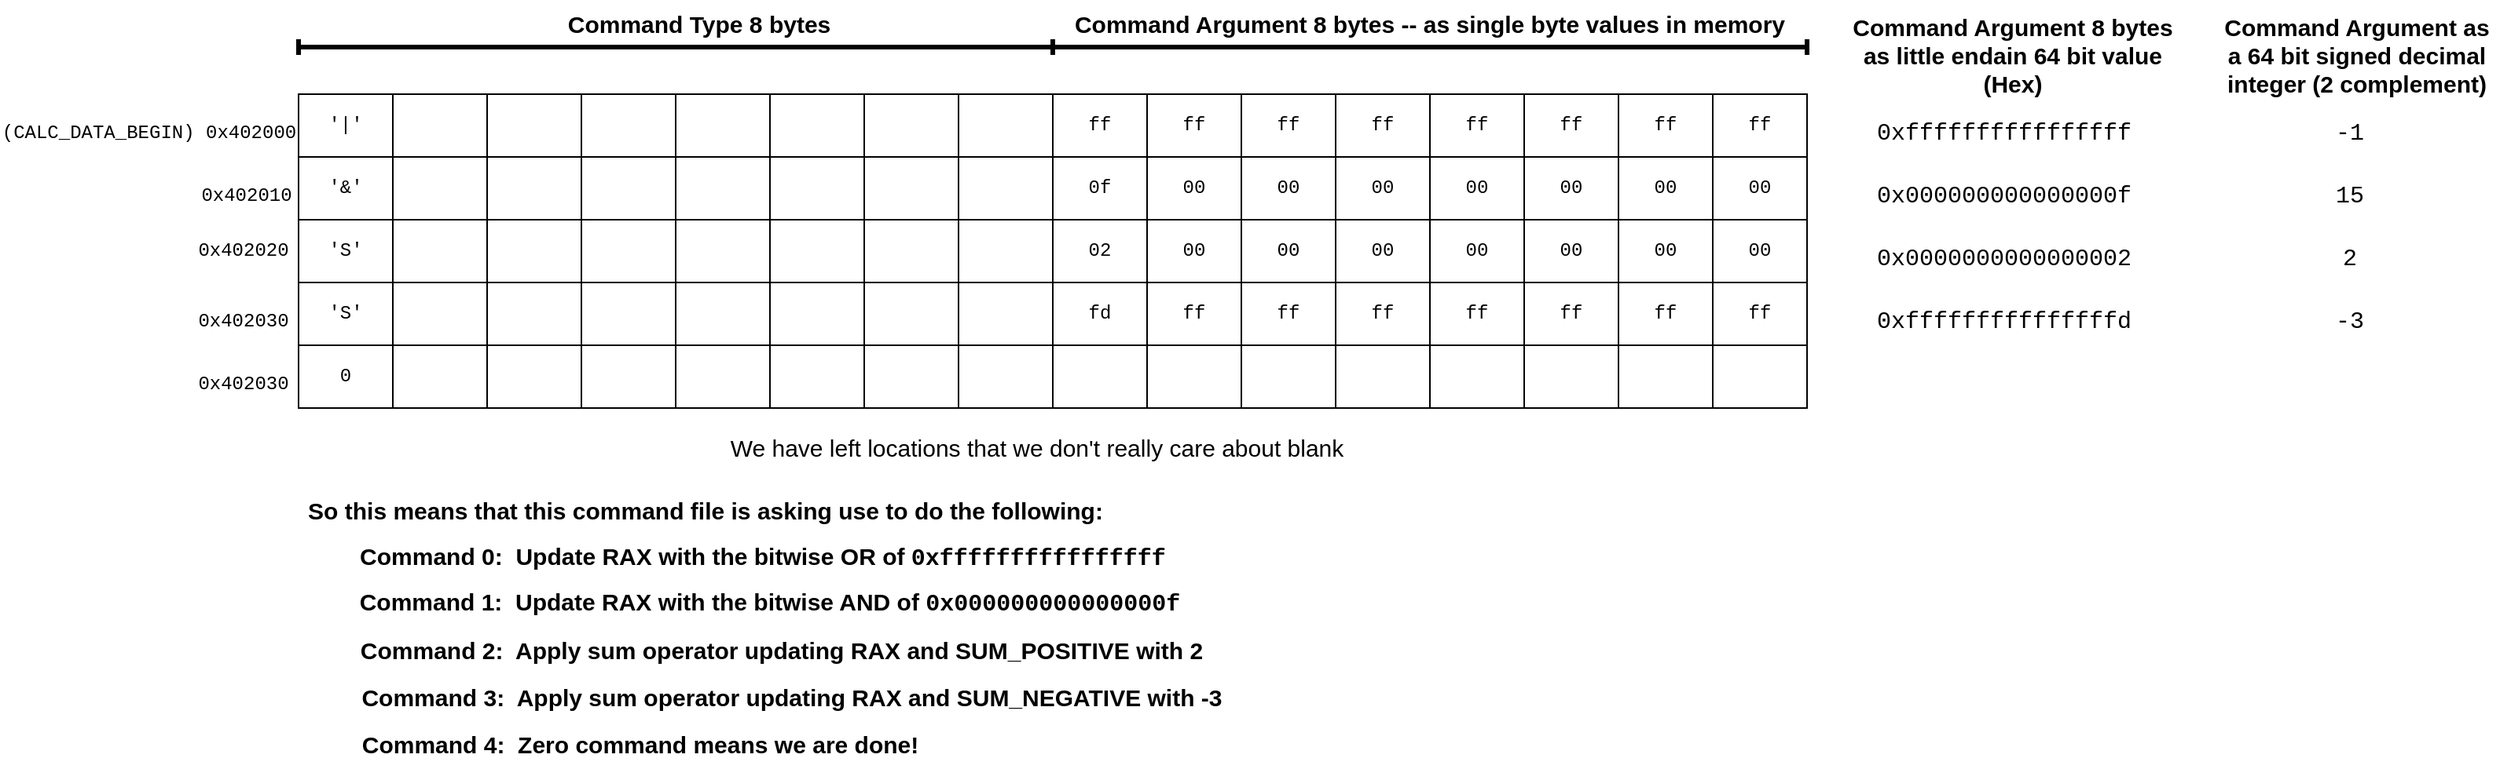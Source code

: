 <mxfile version="20.5.3" type="embed"><diagram id="nUKrod7_alQm-eAsrRQ0" name="Page-1"><mxGraphModel dx="1715" dy="418" grid="1" gridSize="10" guides="1" tooltips="1" connect="1" arrows="1" fold="1" page="1" pageScale="1" pageWidth="850" pageHeight="1100" math="0" shadow="0"><root><mxCell id="0"/><mxCell id="1" parent="0"/><mxCell id="BA3E9fmX5IiNXpG_RXwM-1" value="" style="shape=table;startSize=0;container=1;collapsible=0;childLayout=tableLayout;fontFamily=Courier New;" parent="1" vertex="1"><mxGeometry x="10" y="160" width="960" height="200" as="geometry"/></mxCell><mxCell id="BA3E9fmX5IiNXpG_RXwM-2" value="" style="shape=tableRow;horizontal=0;startSize=0;swimlaneHead=0;swimlaneBody=0;top=0;left=0;bottom=0;right=0;collapsible=0;dropTarget=0;fillColor=none;points=[[0,0.5],[1,0.5]];portConstraint=eastwest;" parent="BA3E9fmX5IiNXpG_RXwM-1" vertex="1"><mxGeometry width="960" height="40" as="geometry"/></mxCell><mxCell id="BA3E9fmX5IiNXpG_RXwM-3" value="'|'" style="shape=partialRectangle;html=1;whiteSpace=wrap;connectable=0;overflow=hidden;fillColor=none;top=0;left=0;bottom=0;right=0;pointerEvents=1;fontFamily=Courier New;" parent="BA3E9fmX5IiNXpG_RXwM-2" vertex="1"><mxGeometry width="60" height="40" as="geometry"><mxRectangle width="60" height="40" as="alternateBounds"/></mxGeometry></mxCell><mxCell id="BA3E9fmX5IiNXpG_RXwM-4" value="" style="shape=partialRectangle;html=1;whiteSpace=wrap;connectable=0;overflow=hidden;fillColor=none;top=0;left=0;bottom=0;right=0;pointerEvents=1;fontFamily=Courier New;" parent="BA3E9fmX5IiNXpG_RXwM-2" vertex="1"><mxGeometry x="60" width="60" height="40" as="geometry"><mxRectangle width="60" height="40" as="alternateBounds"/></mxGeometry></mxCell><mxCell id="BA3E9fmX5IiNXpG_RXwM-5" value="" style="shape=partialRectangle;html=1;whiteSpace=wrap;connectable=0;overflow=hidden;fillColor=none;top=0;left=0;bottom=0;right=0;pointerEvents=1;fontFamily=Courier New;" parent="BA3E9fmX5IiNXpG_RXwM-2" vertex="1"><mxGeometry x="120" width="60" height="40" as="geometry"><mxRectangle width="60" height="40" as="alternateBounds"/></mxGeometry></mxCell><mxCell id="BA3E9fmX5IiNXpG_RXwM-6" value="" style="shape=partialRectangle;html=1;whiteSpace=wrap;connectable=0;overflow=hidden;fillColor=none;top=0;left=0;bottom=0;right=0;pointerEvents=1;fontFamily=Courier New;" parent="BA3E9fmX5IiNXpG_RXwM-2" vertex="1"><mxGeometry x="180" width="60" height="40" as="geometry"><mxRectangle width="60" height="40" as="alternateBounds"/></mxGeometry></mxCell><mxCell id="BA3E9fmX5IiNXpG_RXwM-7" value="" style="shape=partialRectangle;html=1;whiteSpace=wrap;connectable=0;overflow=hidden;fillColor=none;top=0;left=0;bottom=0;right=0;pointerEvents=1;fontFamily=Courier New;" parent="BA3E9fmX5IiNXpG_RXwM-2" vertex="1"><mxGeometry x="240" width="60" height="40" as="geometry"><mxRectangle width="60" height="40" as="alternateBounds"/></mxGeometry></mxCell><mxCell id="BA3E9fmX5IiNXpG_RXwM-8" value="" style="shape=partialRectangle;html=1;whiteSpace=wrap;connectable=0;overflow=hidden;fillColor=none;top=0;left=0;bottom=0;right=0;pointerEvents=1;fontFamily=Courier New;" parent="BA3E9fmX5IiNXpG_RXwM-2" vertex="1"><mxGeometry x="300" width="60" height="40" as="geometry"><mxRectangle width="60" height="40" as="alternateBounds"/></mxGeometry></mxCell><mxCell id="BA3E9fmX5IiNXpG_RXwM-9" value="" style="shape=partialRectangle;html=1;whiteSpace=wrap;connectable=0;overflow=hidden;fillColor=none;top=0;left=0;bottom=0;right=0;pointerEvents=1;fontFamily=Courier New;" parent="BA3E9fmX5IiNXpG_RXwM-2" vertex="1"><mxGeometry x="360" width="60" height="40" as="geometry"><mxRectangle width="60" height="40" as="alternateBounds"/></mxGeometry></mxCell><mxCell id="BA3E9fmX5IiNXpG_RXwM-10" value="" style="shape=partialRectangle;html=1;whiteSpace=wrap;connectable=0;overflow=hidden;fillColor=none;top=0;left=0;bottom=0;right=0;pointerEvents=1;fontFamily=Courier New;" parent="BA3E9fmX5IiNXpG_RXwM-2" vertex="1"><mxGeometry x="420" width="60" height="40" as="geometry"><mxRectangle width="60" height="40" as="alternateBounds"/></mxGeometry></mxCell><mxCell id="BA3E9fmX5IiNXpG_RXwM-11" value="ff" style="shape=partialRectangle;html=1;whiteSpace=wrap;connectable=0;overflow=hidden;fillColor=none;top=0;left=0;bottom=0;right=0;pointerEvents=1;fontFamily=Courier New;" parent="BA3E9fmX5IiNXpG_RXwM-2" vertex="1"><mxGeometry x="480" width="60" height="40" as="geometry"><mxRectangle width="60" height="40" as="alternateBounds"/></mxGeometry></mxCell><mxCell id="BA3E9fmX5IiNXpG_RXwM-12" value="ff" style="shape=partialRectangle;html=1;whiteSpace=wrap;connectable=0;overflow=hidden;fillColor=none;top=0;left=0;bottom=0;right=0;pointerEvents=1;fontFamily=Courier New;" parent="BA3E9fmX5IiNXpG_RXwM-2" vertex="1"><mxGeometry x="540" width="60" height="40" as="geometry"><mxRectangle width="60" height="40" as="alternateBounds"/></mxGeometry></mxCell><mxCell id="BA3E9fmX5IiNXpG_RXwM-13" value="ff" style="shape=partialRectangle;html=1;whiteSpace=wrap;connectable=0;overflow=hidden;fillColor=none;top=0;left=0;bottom=0;right=0;pointerEvents=1;fontFamily=Courier New;" parent="BA3E9fmX5IiNXpG_RXwM-2" vertex="1"><mxGeometry x="600" width="60" height="40" as="geometry"><mxRectangle width="60" height="40" as="alternateBounds"/></mxGeometry></mxCell><mxCell id="BA3E9fmX5IiNXpG_RXwM-14" value="ff" style="shape=partialRectangle;html=1;whiteSpace=wrap;connectable=0;overflow=hidden;fillColor=none;top=0;left=0;bottom=0;right=0;pointerEvents=1;fontFamily=Courier New;" parent="BA3E9fmX5IiNXpG_RXwM-2" vertex="1"><mxGeometry x="660" width="60" height="40" as="geometry"><mxRectangle width="60" height="40" as="alternateBounds"/></mxGeometry></mxCell><mxCell id="BA3E9fmX5IiNXpG_RXwM-15" value="ff" style="shape=partialRectangle;html=1;whiteSpace=wrap;connectable=0;overflow=hidden;fillColor=none;top=0;left=0;bottom=0;right=0;pointerEvents=1;fontFamily=Courier New;" parent="BA3E9fmX5IiNXpG_RXwM-2" vertex="1"><mxGeometry x="720" width="60" height="40" as="geometry"><mxRectangle width="60" height="40" as="alternateBounds"/></mxGeometry></mxCell><mxCell id="BA3E9fmX5IiNXpG_RXwM-16" value="ff" style="shape=partialRectangle;html=1;whiteSpace=wrap;connectable=0;overflow=hidden;fillColor=none;top=0;left=0;bottom=0;right=0;pointerEvents=1;fontFamily=Courier New;" parent="BA3E9fmX5IiNXpG_RXwM-2" vertex="1"><mxGeometry x="780" width="60" height="40" as="geometry"><mxRectangle width="60" height="40" as="alternateBounds"/></mxGeometry></mxCell><mxCell id="BA3E9fmX5IiNXpG_RXwM-17" value="ff" style="shape=partialRectangle;html=1;whiteSpace=wrap;connectable=0;overflow=hidden;fillColor=none;top=0;left=0;bottom=0;right=0;pointerEvents=1;fontFamily=Courier New;" parent="BA3E9fmX5IiNXpG_RXwM-2" vertex="1"><mxGeometry x="840" width="60" height="40" as="geometry"><mxRectangle width="60" height="40" as="alternateBounds"/></mxGeometry></mxCell><mxCell id="BA3E9fmX5IiNXpG_RXwM-18" value="ff" style="shape=partialRectangle;html=1;whiteSpace=wrap;connectable=0;overflow=hidden;fillColor=none;top=0;left=0;bottom=0;right=0;pointerEvents=1;fontFamily=Courier New;" parent="BA3E9fmX5IiNXpG_RXwM-2" vertex="1"><mxGeometry x="900" width="60" height="40" as="geometry"><mxRectangle width="60" height="40" as="alternateBounds"/></mxGeometry></mxCell><mxCell id="BA3E9fmX5IiNXpG_RXwM-19" value="" style="shape=tableRow;horizontal=0;startSize=0;swimlaneHead=0;swimlaneBody=0;top=0;left=0;bottom=0;right=0;collapsible=0;dropTarget=0;fillColor=none;points=[[0,0.5],[1,0.5]];portConstraint=eastwest;" parent="BA3E9fmX5IiNXpG_RXwM-1" vertex="1"><mxGeometry y="40" width="960" height="40" as="geometry"/></mxCell><mxCell id="BA3E9fmX5IiNXpG_RXwM-20" value="'&amp;amp;'" style="shape=partialRectangle;html=1;whiteSpace=wrap;connectable=0;overflow=hidden;fillColor=none;top=0;left=0;bottom=0;right=0;pointerEvents=1;fontFamily=Courier New;" parent="BA3E9fmX5IiNXpG_RXwM-19" vertex="1"><mxGeometry width="60" height="40" as="geometry"><mxRectangle width="60" height="40" as="alternateBounds"/></mxGeometry></mxCell><mxCell id="BA3E9fmX5IiNXpG_RXwM-21" value="" style="shape=partialRectangle;html=1;whiteSpace=wrap;connectable=0;overflow=hidden;fillColor=none;top=0;left=0;bottom=0;right=0;pointerEvents=1;fontFamily=Courier New;" parent="BA3E9fmX5IiNXpG_RXwM-19" vertex="1"><mxGeometry x="60" width="60" height="40" as="geometry"><mxRectangle width="60" height="40" as="alternateBounds"/></mxGeometry></mxCell><mxCell id="BA3E9fmX5IiNXpG_RXwM-22" value="" style="shape=partialRectangle;html=1;whiteSpace=wrap;connectable=0;overflow=hidden;fillColor=none;top=0;left=0;bottom=0;right=0;pointerEvents=1;fontFamily=Courier New;" parent="BA3E9fmX5IiNXpG_RXwM-19" vertex="1"><mxGeometry x="120" width="60" height="40" as="geometry"><mxRectangle width="60" height="40" as="alternateBounds"/></mxGeometry></mxCell><mxCell id="BA3E9fmX5IiNXpG_RXwM-23" value="" style="shape=partialRectangle;html=1;whiteSpace=wrap;connectable=0;overflow=hidden;fillColor=none;top=0;left=0;bottom=0;right=0;pointerEvents=1;fontFamily=Courier New;" parent="BA3E9fmX5IiNXpG_RXwM-19" vertex="1"><mxGeometry x="180" width="60" height="40" as="geometry"><mxRectangle width="60" height="40" as="alternateBounds"/></mxGeometry></mxCell><mxCell id="BA3E9fmX5IiNXpG_RXwM-24" value="" style="shape=partialRectangle;html=1;whiteSpace=wrap;connectable=0;overflow=hidden;fillColor=none;top=0;left=0;bottom=0;right=0;pointerEvents=1;fontFamily=Courier New;" parent="BA3E9fmX5IiNXpG_RXwM-19" vertex="1"><mxGeometry x="240" width="60" height="40" as="geometry"><mxRectangle width="60" height="40" as="alternateBounds"/></mxGeometry></mxCell><mxCell id="BA3E9fmX5IiNXpG_RXwM-25" value="" style="shape=partialRectangle;html=1;whiteSpace=wrap;connectable=0;overflow=hidden;fillColor=none;top=0;left=0;bottom=0;right=0;pointerEvents=1;fontFamily=Courier New;" parent="BA3E9fmX5IiNXpG_RXwM-19" vertex="1"><mxGeometry x="300" width="60" height="40" as="geometry"><mxRectangle width="60" height="40" as="alternateBounds"/></mxGeometry></mxCell><mxCell id="BA3E9fmX5IiNXpG_RXwM-26" value="" style="shape=partialRectangle;html=1;whiteSpace=wrap;connectable=0;overflow=hidden;fillColor=none;top=0;left=0;bottom=0;right=0;pointerEvents=1;fontFamily=Courier New;" parent="BA3E9fmX5IiNXpG_RXwM-19" vertex="1"><mxGeometry x="360" width="60" height="40" as="geometry"><mxRectangle width="60" height="40" as="alternateBounds"/></mxGeometry></mxCell><mxCell id="BA3E9fmX5IiNXpG_RXwM-27" value="" style="shape=partialRectangle;html=1;whiteSpace=wrap;connectable=0;overflow=hidden;fillColor=none;top=0;left=0;bottom=0;right=0;pointerEvents=1;fontFamily=Courier New;" parent="BA3E9fmX5IiNXpG_RXwM-19" vertex="1"><mxGeometry x="420" width="60" height="40" as="geometry"><mxRectangle width="60" height="40" as="alternateBounds"/></mxGeometry></mxCell><mxCell id="BA3E9fmX5IiNXpG_RXwM-28" value="0f" style="shape=partialRectangle;html=1;whiteSpace=wrap;connectable=0;overflow=hidden;fillColor=none;top=0;left=0;bottom=0;right=0;pointerEvents=1;fontFamily=Courier New;" parent="BA3E9fmX5IiNXpG_RXwM-19" vertex="1"><mxGeometry x="480" width="60" height="40" as="geometry"><mxRectangle width="60" height="40" as="alternateBounds"/></mxGeometry></mxCell><mxCell id="BA3E9fmX5IiNXpG_RXwM-29" value="00" style="shape=partialRectangle;html=1;whiteSpace=wrap;connectable=0;overflow=hidden;fillColor=none;top=0;left=0;bottom=0;right=0;pointerEvents=1;fontFamily=Courier New;" parent="BA3E9fmX5IiNXpG_RXwM-19" vertex="1"><mxGeometry x="540" width="60" height="40" as="geometry"><mxRectangle width="60" height="40" as="alternateBounds"/></mxGeometry></mxCell><mxCell id="BA3E9fmX5IiNXpG_RXwM-30" value="00" style="shape=partialRectangle;html=1;whiteSpace=wrap;connectable=0;overflow=hidden;fillColor=none;top=0;left=0;bottom=0;right=0;pointerEvents=1;fontFamily=Courier New;" parent="BA3E9fmX5IiNXpG_RXwM-19" vertex="1"><mxGeometry x="600" width="60" height="40" as="geometry"><mxRectangle width="60" height="40" as="alternateBounds"/></mxGeometry></mxCell><mxCell id="BA3E9fmX5IiNXpG_RXwM-31" value="00" style="shape=partialRectangle;html=1;whiteSpace=wrap;connectable=0;overflow=hidden;fillColor=none;top=0;left=0;bottom=0;right=0;pointerEvents=1;fontFamily=Courier New;" parent="BA3E9fmX5IiNXpG_RXwM-19" vertex="1"><mxGeometry x="660" width="60" height="40" as="geometry"><mxRectangle width="60" height="40" as="alternateBounds"/></mxGeometry></mxCell><mxCell id="BA3E9fmX5IiNXpG_RXwM-32" value="00" style="shape=partialRectangle;html=1;whiteSpace=wrap;connectable=0;overflow=hidden;fillColor=none;top=0;left=0;bottom=0;right=0;pointerEvents=1;fontFamily=Courier New;" parent="BA3E9fmX5IiNXpG_RXwM-19" vertex="1"><mxGeometry x="720" width="60" height="40" as="geometry"><mxRectangle width="60" height="40" as="alternateBounds"/></mxGeometry></mxCell><mxCell id="BA3E9fmX5IiNXpG_RXwM-33" value="00" style="shape=partialRectangle;html=1;whiteSpace=wrap;connectable=0;overflow=hidden;fillColor=none;top=0;left=0;bottom=0;right=0;pointerEvents=1;fontFamily=Courier New;" parent="BA3E9fmX5IiNXpG_RXwM-19" vertex="1"><mxGeometry x="780" width="60" height="40" as="geometry"><mxRectangle width="60" height="40" as="alternateBounds"/></mxGeometry></mxCell><mxCell id="BA3E9fmX5IiNXpG_RXwM-34" value="00" style="shape=partialRectangle;html=1;whiteSpace=wrap;connectable=0;overflow=hidden;fillColor=none;top=0;left=0;bottom=0;right=0;pointerEvents=1;fontFamily=Courier New;" parent="BA3E9fmX5IiNXpG_RXwM-19" vertex="1"><mxGeometry x="840" width="60" height="40" as="geometry"><mxRectangle width="60" height="40" as="alternateBounds"/></mxGeometry></mxCell><mxCell id="BA3E9fmX5IiNXpG_RXwM-35" value="00" style="shape=partialRectangle;html=1;whiteSpace=wrap;connectable=0;overflow=hidden;fillColor=none;top=0;left=0;bottom=0;right=0;pointerEvents=1;fontFamily=Courier New;" parent="BA3E9fmX5IiNXpG_RXwM-19" vertex="1"><mxGeometry x="900" width="60" height="40" as="geometry"><mxRectangle width="60" height="40" as="alternateBounds"/></mxGeometry></mxCell><mxCell id="BA3E9fmX5IiNXpG_RXwM-36" value="" style="shape=tableRow;horizontal=0;startSize=0;swimlaneHead=0;swimlaneBody=0;top=0;left=0;bottom=0;right=0;collapsible=0;dropTarget=0;fillColor=none;points=[[0,0.5],[1,0.5]];portConstraint=eastwest;" parent="BA3E9fmX5IiNXpG_RXwM-1" vertex="1"><mxGeometry y="80" width="960" height="40" as="geometry"/></mxCell><mxCell id="BA3E9fmX5IiNXpG_RXwM-37" value="'S'" style="shape=partialRectangle;html=1;whiteSpace=wrap;connectable=0;overflow=hidden;fillColor=none;top=0;left=0;bottom=0;right=0;pointerEvents=1;fontFamily=Courier New;" parent="BA3E9fmX5IiNXpG_RXwM-36" vertex="1"><mxGeometry width="60" height="40" as="geometry"><mxRectangle width="60" height="40" as="alternateBounds"/></mxGeometry></mxCell><mxCell id="BA3E9fmX5IiNXpG_RXwM-38" value="" style="shape=partialRectangle;html=1;whiteSpace=wrap;connectable=0;overflow=hidden;fillColor=none;top=0;left=0;bottom=0;right=0;pointerEvents=1;fontFamily=Courier New;" parent="BA3E9fmX5IiNXpG_RXwM-36" vertex="1"><mxGeometry x="60" width="60" height="40" as="geometry"><mxRectangle width="60" height="40" as="alternateBounds"/></mxGeometry></mxCell><mxCell id="BA3E9fmX5IiNXpG_RXwM-39" value="" style="shape=partialRectangle;html=1;whiteSpace=wrap;connectable=0;overflow=hidden;fillColor=none;top=0;left=0;bottom=0;right=0;pointerEvents=1;fontFamily=Courier New;" parent="BA3E9fmX5IiNXpG_RXwM-36" vertex="1"><mxGeometry x="120" width="60" height="40" as="geometry"><mxRectangle width="60" height="40" as="alternateBounds"/></mxGeometry></mxCell><mxCell id="BA3E9fmX5IiNXpG_RXwM-40" value="" style="shape=partialRectangle;html=1;whiteSpace=wrap;connectable=0;overflow=hidden;fillColor=none;top=0;left=0;bottom=0;right=0;pointerEvents=1;fontFamily=Courier New;" parent="BA3E9fmX5IiNXpG_RXwM-36" vertex="1"><mxGeometry x="180" width="60" height="40" as="geometry"><mxRectangle width="60" height="40" as="alternateBounds"/></mxGeometry></mxCell><mxCell id="BA3E9fmX5IiNXpG_RXwM-41" value="" style="shape=partialRectangle;html=1;whiteSpace=wrap;connectable=0;overflow=hidden;fillColor=none;top=0;left=0;bottom=0;right=0;pointerEvents=1;fontFamily=Courier New;" parent="BA3E9fmX5IiNXpG_RXwM-36" vertex="1"><mxGeometry x="240" width="60" height="40" as="geometry"><mxRectangle width="60" height="40" as="alternateBounds"/></mxGeometry></mxCell><mxCell id="BA3E9fmX5IiNXpG_RXwM-42" value="" style="shape=partialRectangle;html=1;whiteSpace=wrap;connectable=0;overflow=hidden;fillColor=none;top=0;left=0;bottom=0;right=0;pointerEvents=1;fontFamily=Courier New;" parent="BA3E9fmX5IiNXpG_RXwM-36" vertex="1"><mxGeometry x="300" width="60" height="40" as="geometry"><mxRectangle width="60" height="40" as="alternateBounds"/></mxGeometry></mxCell><mxCell id="BA3E9fmX5IiNXpG_RXwM-43" value="" style="shape=partialRectangle;html=1;whiteSpace=wrap;connectable=0;overflow=hidden;fillColor=none;top=0;left=0;bottom=0;right=0;pointerEvents=1;fontFamily=Courier New;" parent="BA3E9fmX5IiNXpG_RXwM-36" vertex="1"><mxGeometry x="360" width="60" height="40" as="geometry"><mxRectangle width="60" height="40" as="alternateBounds"/></mxGeometry></mxCell><mxCell id="BA3E9fmX5IiNXpG_RXwM-44" value="" style="shape=partialRectangle;html=1;whiteSpace=wrap;connectable=0;overflow=hidden;fillColor=none;top=0;left=0;bottom=0;right=0;pointerEvents=1;fontFamily=Courier New;" parent="BA3E9fmX5IiNXpG_RXwM-36" vertex="1"><mxGeometry x="420" width="60" height="40" as="geometry"><mxRectangle width="60" height="40" as="alternateBounds"/></mxGeometry></mxCell><mxCell id="BA3E9fmX5IiNXpG_RXwM-45" value="02" style="shape=partialRectangle;html=1;whiteSpace=wrap;connectable=0;overflow=hidden;fillColor=none;top=0;left=0;bottom=0;right=0;pointerEvents=1;fontFamily=Courier New;" parent="BA3E9fmX5IiNXpG_RXwM-36" vertex="1"><mxGeometry x="480" width="60" height="40" as="geometry"><mxRectangle width="60" height="40" as="alternateBounds"/></mxGeometry></mxCell><mxCell id="BA3E9fmX5IiNXpG_RXwM-46" value="00" style="shape=partialRectangle;html=1;whiteSpace=wrap;connectable=0;overflow=hidden;fillColor=none;top=0;left=0;bottom=0;right=0;pointerEvents=1;fontFamily=Courier New;" parent="BA3E9fmX5IiNXpG_RXwM-36" vertex="1"><mxGeometry x="540" width="60" height="40" as="geometry"><mxRectangle width="60" height="40" as="alternateBounds"/></mxGeometry></mxCell><mxCell id="BA3E9fmX5IiNXpG_RXwM-47" value="00" style="shape=partialRectangle;html=1;whiteSpace=wrap;connectable=0;overflow=hidden;fillColor=none;top=0;left=0;bottom=0;right=0;pointerEvents=1;fontFamily=Courier New;" parent="BA3E9fmX5IiNXpG_RXwM-36" vertex="1"><mxGeometry x="600" width="60" height="40" as="geometry"><mxRectangle width="60" height="40" as="alternateBounds"/></mxGeometry></mxCell><mxCell id="BA3E9fmX5IiNXpG_RXwM-48" value="00" style="shape=partialRectangle;html=1;whiteSpace=wrap;connectable=0;overflow=hidden;fillColor=none;top=0;left=0;bottom=0;right=0;pointerEvents=1;fontFamily=Courier New;" parent="BA3E9fmX5IiNXpG_RXwM-36" vertex="1"><mxGeometry x="660" width="60" height="40" as="geometry"><mxRectangle width="60" height="40" as="alternateBounds"/></mxGeometry></mxCell><mxCell id="BA3E9fmX5IiNXpG_RXwM-49" value="00" style="shape=partialRectangle;html=1;whiteSpace=wrap;connectable=0;overflow=hidden;fillColor=none;top=0;left=0;bottom=0;right=0;pointerEvents=1;fontFamily=Courier New;" parent="BA3E9fmX5IiNXpG_RXwM-36" vertex="1"><mxGeometry x="720" width="60" height="40" as="geometry"><mxRectangle width="60" height="40" as="alternateBounds"/></mxGeometry></mxCell><mxCell id="BA3E9fmX5IiNXpG_RXwM-50" value="00" style="shape=partialRectangle;html=1;whiteSpace=wrap;connectable=0;overflow=hidden;fillColor=none;top=0;left=0;bottom=0;right=0;pointerEvents=1;fontFamily=Courier New;" parent="BA3E9fmX5IiNXpG_RXwM-36" vertex="1"><mxGeometry x="780" width="60" height="40" as="geometry"><mxRectangle width="60" height="40" as="alternateBounds"/></mxGeometry></mxCell><mxCell id="BA3E9fmX5IiNXpG_RXwM-51" value="00" style="shape=partialRectangle;html=1;whiteSpace=wrap;connectable=0;overflow=hidden;fillColor=none;top=0;left=0;bottom=0;right=0;pointerEvents=1;fontFamily=Courier New;" parent="BA3E9fmX5IiNXpG_RXwM-36" vertex="1"><mxGeometry x="840" width="60" height="40" as="geometry"><mxRectangle width="60" height="40" as="alternateBounds"/></mxGeometry></mxCell><mxCell id="BA3E9fmX5IiNXpG_RXwM-52" value="00" style="shape=partialRectangle;html=1;whiteSpace=wrap;connectable=0;overflow=hidden;fillColor=none;top=0;left=0;bottom=0;right=0;pointerEvents=1;fontFamily=Courier New;" parent="BA3E9fmX5IiNXpG_RXwM-36" vertex="1"><mxGeometry x="900" width="60" height="40" as="geometry"><mxRectangle width="60" height="40" as="alternateBounds"/></mxGeometry></mxCell><mxCell id="BA3E9fmX5IiNXpG_RXwM-53" value="" style="shape=tableRow;horizontal=0;startSize=0;swimlaneHead=0;swimlaneBody=0;top=0;left=0;bottom=0;right=0;collapsible=0;dropTarget=0;fillColor=none;points=[[0,0.5],[1,0.5]];portConstraint=eastwest;" parent="BA3E9fmX5IiNXpG_RXwM-1" vertex="1"><mxGeometry y="120" width="960" height="40" as="geometry"/></mxCell><mxCell id="BA3E9fmX5IiNXpG_RXwM-54" value="'S'" style="shape=partialRectangle;html=1;whiteSpace=wrap;connectable=0;overflow=hidden;fillColor=none;top=0;left=0;bottom=0;right=0;pointerEvents=1;fontFamily=Courier New;" parent="BA3E9fmX5IiNXpG_RXwM-53" vertex="1"><mxGeometry width="60" height="40" as="geometry"><mxRectangle width="60" height="40" as="alternateBounds"/></mxGeometry></mxCell><mxCell id="BA3E9fmX5IiNXpG_RXwM-55" value="" style="shape=partialRectangle;html=1;whiteSpace=wrap;connectable=0;overflow=hidden;fillColor=none;top=0;left=0;bottom=0;right=0;pointerEvents=1;fontFamily=Courier New;" parent="BA3E9fmX5IiNXpG_RXwM-53" vertex="1"><mxGeometry x="60" width="60" height="40" as="geometry"><mxRectangle width="60" height="40" as="alternateBounds"/></mxGeometry></mxCell><mxCell id="BA3E9fmX5IiNXpG_RXwM-56" value="" style="shape=partialRectangle;html=1;whiteSpace=wrap;connectable=0;overflow=hidden;fillColor=none;top=0;left=0;bottom=0;right=0;pointerEvents=1;fontFamily=Courier New;" parent="BA3E9fmX5IiNXpG_RXwM-53" vertex="1"><mxGeometry x="120" width="60" height="40" as="geometry"><mxRectangle width="60" height="40" as="alternateBounds"/></mxGeometry></mxCell><mxCell id="BA3E9fmX5IiNXpG_RXwM-57" value="" style="shape=partialRectangle;html=1;whiteSpace=wrap;connectable=0;overflow=hidden;fillColor=none;top=0;left=0;bottom=0;right=0;pointerEvents=1;fontFamily=Courier New;" parent="BA3E9fmX5IiNXpG_RXwM-53" vertex="1"><mxGeometry x="180" width="60" height="40" as="geometry"><mxRectangle width="60" height="40" as="alternateBounds"/></mxGeometry></mxCell><mxCell id="BA3E9fmX5IiNXpG_RXwM-58" value="" style="shape=partialRectangle;html=1;whiteSpace=wrap;connectable=0;overflow=hidden;fillColor=none;top=0;left=0;bottom=0;right=0;pointerEvents=1;fontFamily=Courier New;" parent="BA3E9fmX5IiNXpG_RXwM-53" vertex="1"><mxGeometry x="240" width="60" height="40" as="geometry"><mxRectangle width="60" height="40" as="alternateBounds"/></mxGeometry></mxCell><mxCell id="BA3E9fmX5IiNXpG_RXwM-59" value="" style="shape=partialRectangle;html=1;whiteSpace=wrap;connectable=0;overflow=hidden;fillColor=none;top=0;left=0;bottom=0;right=0;pointerEvents=1;fontFamily=Courier New;" parent="BA3E9fmX5IiNXpG_RXwM-53" vertex="1"><mxGeometry x="300" width="60" height="40" as="geometry"><mxRectangle width="60" height="40" as="alternateBounds"/></mxGeometry></mxCell><mxCell id="BA3E9fmX5IiNXpG_RXwM-60" value="" style="shape=partialRectangle;html=1;whiteSpace=wrap;connectable=0;overflow=hidden;fillColor=none;top=0;left=0;bottom=0;right=0;pointerEvents=1;fontFamily=Courier New;" parent="BA3E9fmX5IiNXpG_RXwM-53" vertex="1"><mxGeometry x="360" width="60" height="40" as="geometry"><mxRectangle width="60" height="40" as="alternateBounds"/></mxGeometry></mxCell><mxCell id="BA3E9fmX5IiNXpG_RXwM-61" value="" style="shape=partialRectangle;html=1;whiteSpace=wrap;connectable=0;overflow=hidden;fillColor=none;top=0;left=0;bottom=0;right=0;pointerEvents=1;fontFamily=Courier New;" parent="BA3E9fmX5IiNXpG_RXwM-53" vertex="1"><mxGeometry x="420" width="60" height="40" as="geometry"><mxRectangle width="60" height="40" as="alternateBounds"/></mxGeometry></mxCell><mxCell id="BA3E9fmX5IiNXpG_RXwM-62" value="fd" style="shape=partialRectangle;html=1;whiteSpace=wrap;connectable=0;overflow=hidden;fillColor=none;top=0;left=0;bottom=0;right=0;pointerEvents=1;fontFamily=Courier New;" parent="BA3E9fmX5IiNXpG_RXwM-53" vertex="1"><mxGeometry x="480" width="60" height="40" as="geometry"><mxRectangle width="60" height="40" as="alternateBounds"/></mxGeometry></mxCell><mxCell id="BA3E9fmX5IiNXpG_RXwM-63" value="ff" style="shape=partialRectangle;html=1;whiteSpace=wrap;connectable=0;overflow=hidden;fillColor=none;top=0;left=0;bottom=0;right=0;pointerEvents=1;fontFamily=Courier New;" parent="BA3E9fmX5IiNXpG_RXwM-53" vertex="1"><mxGeometry x="540" width="60" height="40" as="geometry"><mxRectangle width="60" height="40" as="alternateBounds"/></mxGeometry></mxCell><mxCell id="BA3E9fmX5IiNXpG_RXwM-64" value="ff" style="shape=partialRectangle;html=1;whiteSpace=wrap;connectable=0;overflow=hidden;fillColor=none;top=0;left=0;bottom=0;right=0;pointerEvents=1;fontFamily=Courier New;" parent="BA3E9fmX5IiNXpG_RXwM-53" vertex="1"><mxGeometry x="600" width="60" height="40" as="geometry"><mxRectangle width="60" height="40" as="alternateBounds"/></mxGeometry></mxCell><mxCell id="BA3E9fmX5IiNXpG_RXwM-65" value="ff" style="shape=partialRectangle;html=1;whiteSpace=wrap;connectable=0;overflow=hidden;fillColor=none;top=0;left=0;bottom=0;right=0;pointerEvents=1;fontFamily=Courier New;" parent="BA3E9fmX5IiNXpG_RXwM-53" vertex="1"><mxGeometry x="660" width="60" height="40" as="geometry"><mxRectangle width="60" height="40" as="alternateBounds"/></mxGeometry></mxCell><mxCell id="BA3E9fmX5IiNXpG_RXwM-66" value="ff" style="shape=partialRectangle;html=1;whiteSpace=wrap;connectable=0;overflow=hidden;fillColor=none;top=0;left=0;bottom=0;right=0;pointerEvents=1;fontFamily=Courier New;" parent="BA3E9fmX5IiNXpG_RXwM-53" vertex="1"><mxGeometry x="720" width="60" height="40" as="geometry"><mxRectangle width="60" height="40" as="alternateBounds"/></mxGeometry></mxCell><mxCell id="BA3E9fmX5IiNXpG_RXwM-67" value="ff" style="shape=partialRectangle;html=1;whiteSpace=wrap;connectable=0;overflow=hidden;fillColor=none;top=0;left=0;bottom=0;right=0;pointerEvents=1;fontFamily=Courier New;" parent="BA3E9fmX5IiNXpG_RXwM-53" vertex="1"><mxGeometry x="780" width="60" height="40" as="geometry"><mxRectangle width="60" height="40" as="alternateBounds"/></mxGeometry></mxCell><mxCell id="BA3E9fmX5IiNXpG_RXwM-68" value="ff" style="shape=partialRectangle;html=1;whiteSpace=wrap;connectable=0;overflow=hidden;fillColor=none;top=0;left=0;bottom=0;right=0;pointerEvents=1;fontFamily=Courier New;" parent="BA3E9fmX5IiNXpG_RXwM-53" vertex="1"><mxGeometry x="840" width="60" height="40" as="geometry"><mxRectangle width="60" height="40" as="alternateBounds"/></mxGeometry></mxCell><mxCell id="BA3E9fmX5IiNXpG_RXwM-69" value="ff" style="shape=partialRectangle;html=1;whiteSpace=wrap;connectable=0;overflow=hidden;fillColor=none;top=0;left=0;bottom=0;right=0;pointerEvents=1;fontFamily=Courier New;" parent="BA3E9fmX5IiNXpG_RXwM-53" vertex="1"><mxGeometry x="900" width="60" height="40" as="geometry"><mxRectangle width="60" height="40" as="alternateBounds"/></mxGeometry></mxCell><mxCell id="BA3E9fmX5IiNXpG_RXwM-70" value="" style="shape=tableRow;horizontal=0;startSize=0;swimlaneHead=0;swimlaneBody=0;top=0;left=0;bottom=0;right=0;collapsible=0;dropTarget=0;fillColor=none;points=[[0,0.5],[1,0.5]];portConstraint=eastwest;" parent="BA3E9fmX5IiNXpG_RXwM-1" vertex="1"><mxGeometry y="160" width="960" height="40" as="geometry"/></mxCell><mxCell id="BA3E9fmX5IiNXpG_RXwM-71" value="0" style="shape=partialRectangle;html=1;whiteSpace=wrap;connectable=0;overflow=hidden;fillColor=none;top=0;left=0;bottom=0;right=0;pointerEvents=1;fontFamily=Courier New;" parent="BA3E9fmX5IiNXpG_RXwM-70" vertex="1"><mxGeometry width="60" height="40" as="geometry"><mxRectangle width="60" height="40" as="alternateBounds"/></mxGeometry></mxCell><mxCell id="BA3E9fmX5IiNXpG_RXwM-72" value="" style="shape=partialRectangle;html=1;whiteSpace=wrap;connectable=0;overflow=hidden;fillColor=none;top=0;left=0;bottom=0;right=0;pointerEvents=1;fontFamily=Courier New;" parent="BA3E9fmX5IiNXpG_RXwM-70" vertex="1"><mxGeometry x="60" width="60" height="40" as="geometry"><mxRectangle width="60" height="40" as="alternateBounds"/></mxGeometry></mxCell><mxCell id="BA3E9fmX5IiNXpG_RXwM-73" value="" style="shape=partialRectangle;html=1;whiteSpace=wrap;connectable=0;overflow=hidden;fillColor=none;top=0;left=0;bottom=0;right=0;pointerEvents=1;fontFamily=Courier New;" parent="BA3E9fmX5IiNXpG_RXwM-70" vertex="1"><mxGeometry x="120" width="60" height="40" as="geometry"><mxRectangle width="60" height="40" as="alternateBounds"/></mxGeometry></mxCell><mxCell id="BA3E9fmX5IiNXpG_RXwM-74" value="" style="shape=partialRectangle;html=1;whiteSpace=wrap;connectable=0;overflow=hidden;fillColor=none;top=0;left=0;bottom=0;right=0;pointerEvents=1;fontFamily=Courier New;" parent="BA3E9fmX5IiNXpG_RXwM-70" vertex="1"><mxGeometry x="180" width="60" height="40" as="geometry"><mxRectangle width="60" height="40" as="alternateBounds"/></mxGeometry></mxCell><mxCell id="BA3E9fmX5IiNXpG_RXwM-75" value="" style="shape=partialRectangle;html=1;whiteSpace=wrap;connectable=0;overflow=hidden;fillColor=none;top=0;left=0;bottom=0;right=0;pointerEvents=1;fontFamily=Courier New;" parent="BA3E9fmX5IiNXpG_RXwM-70" vertex="1"><mxGeometry x="240" width="60" height="40" as="geometry"><mxRectangle width="60" height="40" as="alternateBounds"/></mxGeometry></mxCell><mxCell id="BA3E9fmX5IiNXpG_RXwM-76" value="" style="shape=partialRectangle;html=1;whiteSpace=wrap;connectable=0;overflow=hidden;fillColor=none;top=0;left=0;bottom=0;right=0;pointerEvents=1;fontFamily=Courier New;" parent="BA3E9fmX5IiNXpG_RXwM-70" vertex="1"><mxGeometry x="300" width="60" height="40" as="geometry"><mxRectangle width="60" height="40" as="alternateBounds"/></mxGeometry></mxCell><mxCell id="BA3E9fmX5IiNXpG_RXwM-77" value="" style="shape=partialRectangle;html=1;whiteSpace=wrap;connectable=0;overflow=hidden;fillColor=none;top=0;left=0;bottom=0;right=0;pointerEvents=1;fontFamily=Courier New;" parent="BA3E9fmX5IiNXpG_RXwM-70" vertex="1"><mxGeometry x="360" width="60" height="40" as="geometry"><mxRectangle width="60" height="40" as="alternateBounds"/></mxGeometry></mxCell><mxCell id="BA3E9fmX5IiNXpG_RXwM-78" value="" style="shape=partialRectangle;html=1;whiteSpace=wrap;connectable=0;overflow=hidden;fillColor=none;top=0;left=0;bottom=0;right=0;pointerEvents=1;fontFamily=Courier New;" parent="BA3E9fmX5IiNXpG_RXwM-70" vertex="1"><mxGeometry x="420" width="60" height="40" as="geometry"><mxRectangle width="60" height="40" as="alternateBounds"/></mxGeometry></mxCell><mxCell id="BA3E9fmX5IiNXpG_RXwM-79" value="" style="shape=partialRectangle;html=1;whiteSpace=wrap;connectable=0;overflow=hidden;fillColor=none;top=0;left=0;bottom=0;right=0;pointerEvents=1;fontFamily=Courier New;" parent="BA3E9fmX5IiNXpG_RXwM-70" vertex="1"><mxGeometry x="480" width="60" height="40" as="geometry"><mxRectangle width="60" height="40" as="alternateBounds"/></mxGeometry></mxCell><mxCell id="BA3E9fmX5IiNXpG_RXwM-80" value="" style="shape=partialRectangle;html=1;whiteSpace=wrap;connectable=0;overflow=hidden;fillColor=none;top=0;left=0;bottom=0;right=0;pointerEvents=1;fontFamily=Courier New;" parent="BA3E9fmX5IiNXpG_RXwM-70" vertex="1"><mxGeometry x="540" width="60" height="40" as="geometry"><mxRectangle width="60" height="40" as="alternateBounds"/></mxGeometry></mxCell><mxCell id="BA3E9fmX5IiNXpG_RXwM-81" value="" style="shape=partialRectangle;html=1;whiteSpace=wrap;connectable=0;overflow=hidden;fillColor=none;top=0;left=0;bottom=0;right=0;pointerEvents=1;fontFamily=Courier New;" parent="BA3E9fmX5IiNXpG_RXwM-70" vertex="1"><mxGeometry x="600" width="60" height="40" as="geometry"><mxRectangle width="60" height="40" as="alternateBounds"/></mxGeometry></mxCell><mxCell id="BA3E9fmX5IiNXpG_RXwM-82" value="" style="shape=partialRectangle;html=1;whiteSpace=wrap;connectable=0;overflow=hidden;fillColor=none;top=0;left=0;bottom=0;right=0;pointerEvents=1;fontFamily=Courier New;" parent="BA3E9fmX5IiNXpG_RXwM-70" vertex="1"><mxGeometry x="660" width="60" height="40" as="geometry"><mxRectangle width="60" height="40" as="alternateBounds"/></mxGeometry></mxCell><mxCell id="BA3E9fmX5IiNXpG_RXwM-83" value="" style="shape=partialRectangle;html=1;whiteSpace=wrap;connectable=0;overflow=hidden;fillColor=none;top=0;left=0;bottom=0;right=0;pointerEvents=1;fontFamily=Courier New;" parent="BA3E9fmX5IiNXpG_RXwM-70" vertex="1"><mxGeometry x="720" width="60" height="40" as="geometry"><mxRectangle width="60" height="40" as="alternateBounds"/></mxGeometry></mxCell><mxCell id="BA3E9fmX5IiNXpG_RXwM-84" value="" style="shape=partialRectangle;html=1;whiteSpace=wrap;connectable=0;overflow=hidden;fillColor=none;top=0;left=0;bottom=0;right=0;pointerEvents=1;fontFamily=Courier New;" parent="BA3E9fmX5IiNXpG_RXwM-70" vertex="1"><mxGeometry x="780" width="60" height="40" as="geometry"><mxRectangle width="60" height="40" as="alternateBounds"/></mxGeometry></mxCell><mxCell id="BA3E9fmX5IiNXpG_RXwM-85" value="" style="shape=partialRectangle;html=1;whiteSpace=wrap;connectable=0;overflow=hidden;fillColor=none;top=0;left=0;bottom=0;right=0;pointerEvents=1;fontFamily=Courier New;" parent="BA3E9fmX5IiNXpG_RXwM-70" vertex="1"><mxGeometry x="840" width="60" height="40" as="geometry"><mxRectangle width="60" height="40" as="alternateBounds"/></mxGeometry></mxCell><mxCell id="BA3E9fmX5IiNXpG_RXwM-86" value="" style="shape=partialRectangle;html=1;whiteSpace=wrap;connectable=0;overflow=hidden;fillColor=none;top=0;left=0;bottom=0;right=0;pointerEvents=1;fontFamily=Courier New;" parent="BA3E9fmX5IiNXpG_RXwM-70" vertex="1"><mxGeometry x="900" width="60" height="40" as="geometry"><mxRectangle width="60" height="40" as="alternateBounds"/></mxGeometry></mxCell><mxCell id="BA3E9fmX5IiNXpG_RXwM-87" value="(CALC_DATA_BEGIN) 0x402000" style="text;html=1;strokeColor=none;fillColor=none;align=center;verticalAlign=middle;whiteSpace=wrap;rounded=0;fontFamily=Courier New;" parent="1" vertex="1"><mxGeometry x="-180" y="170" width="190" height="30" as="geometry"/></mxCell><mxCell id="BA3E9fmX5IiNXpG_RXwM-88" value="0x402010" style="text;html=1;strokeColor=none;fillColor=none;align=center;verticalAlign=middle;whiteSpace=wrap;rounded=0;fontFamily=Courier New;" parent="1" vertex="1"><mxGeometry x="-58" y="210" width="70" height="30" as="geometry"/></mxCell><mxCell id="BA3E9fmX5IiNXpG_RXwM-89" value="0x402020" style="text;html=1;strokeColor=none;fillColor=none;align=center;verticalAlign=middle;whiteSpace=wrap;rounded=0;fontFamily=Courier New;" parent="1" vertex="1"><mxGeometry x="-60" y="245" width="70" height="30" as="geometry"/></mxCell><mxCell id="BA3E9fmX5IiNXpG_RXwM-90" value="0x402030" style="text;html=1;strokeColor=none;fillColor=none;align=center;verticalAlign=middle;whiteSpace=wrap;rounded=0;fontFamily=Courier New;" parent="1" vertex="1"><mxGeometry x="-60" y="290" width="70" height="30" as="geometry"/></mxCell><mxCell id="BA3E9fmX5IiNXpG_RXwM-91" value="0x402030" style="text;html=1;strokeColor=none;fillColor=none;align=center;verticalAlign=middle;whiteSpace=wrap;rounded=0;fontFamily=Courier New;" parent="1" vertex="1"><mxGeometry x="-60" y="330" width="70" height="30" as="geometry"/></mxCell><mxCell id="BA3E9fmX5IiNXpG_RXwM-92" value="" style="endArrow=baseDash;startArrow=baseDash;html=1;rounded=0;startFill=0;endFill=0;strokeWidth=3;" parent="1" edge="1"><mxGeometry width="50" height="50" relative="1" as="geometry"><mxPoint x="10" y="130" as="sourcePoint"/><mxPoint x="490" y="130" as="targetPoint"/></mxGeometry></mxCell><mxCell id="BA3E9fmX5IiNXpG_RXwM-93" value="Command Type 8 bytes" style="text;html=1;strokeColor=none;fillColor=none;align=center;verticalAlign=middle;whiteSpace=wrap;rounded=0;fontSize=15;fontStyle=1" parent="1" vertex="1"><mxGeometry x="150" y="100" width="230" height="30" as="geometry"/></mxCell><mxCell id="BA3E9fmX5IiNXpG_RXwM-94" value="" style="endArrow=baseDash;startArrow=baseDash;html=1;rounded=0;startFill=0;endFill=0;strokeWidth=3;" parent="1" edge="1"><mxGeometry width="50" height="50" relative="1" as="geometry"><mxPoint x="490" y="130" as="sourcePoint"/><mxPoint x="970" y="130" as="targetPoint"/></mxGeometry></mxCell><mxCell id="BA3E9fmX5IiNXpG_RXwM-95" value="Command Argument 8 bytes -- as single byte values in memory" style="text;html=1;strokeColor=none;fillColor=none;align=center;verticalAlign=middle;whiteSpace=wrap;rounded=0;fontSize=15;fontStyle=1" parent="1" vertex="1"><mxGeometry x="480" y="100" width="500" height="30" as="geometry"/></mxCell><mxCell id="BA3E9fmX5IiNXpG_RXwM-96" value="We have left locations that we don't really care about blank" style="text;html=1;strokeColor=none;fillColor=none;align=center;verticalAlign=middle;whiteSpace=wrap;rounded=0;fontSize=15;" parent="1" vertex="1"><mxGeometry x="260" y="370" width="440" height="30" as="geometry"/></mxCell><mxCell id="BA3E9fmX5IiNXpG_RXwM-97" value="Command Argument 8 bytes&lt;br&gt;as little endain 64 bit value&lt;br&gt;(Hex)" style="text;html=1;strokeColor=none;fillColor=none;align=center;verticalAlign=middle;whiteSpace=wrap;rounded=0;fontSize=15;fontStyle=1" parent="1" vertex="1"><mxGeometry x="961" y="100" width="280" height="70" as="geometry"/></mxCell><mxCell id="BA3E9fmX5IiNXpG_RXwM-99" value="0xffffffffffffffff" style="text;html=1;align=center;verticalAlign=middle;resizable=0;points=[];autosize=1;strokeColor=none;fillColor=none;fontSize=15;fontFamily=Courier New;" parent="1" vertex="1"><mxGeometry x="1000" y="170" width="190" height="30" as="geometry"/></mxCell><mxCell id="BA3E9fmX5IiNXpG_RXwM-100" value="0x000000000000000f" style="text;html=1;align=center;verticalAlign=middle;resizable=0;points=[];autosize=1;strokeColor=none;fillColor=none;fontSize=15;fontFamily=Courier New;" parent="1" vertex="1"><mxGeometry x="1000" y="210" width="190" height="30" as="geometry"/></mxCell><mxCell id="BA3E9fmX5IiNXpG_RXwM-102" value="0x0000000000000002" style="text;html=1;align=center;verticalAlign=middle;resizable=0;points=[];autosize=1;strokeColor=none;fillColor=none;fontSize=15;fontFamily=Courier New;" parent="1" vertex="1"><mxGeometry x="1000" y="250" width="190" height="30" as="geometry"/></mxCell><mxCell id="BA3E9fmX5IiNXpG_RXwM-104" value="0xfffffffffffffffd" style="text;html=1;align=center;verticalAlign=middle;resizable=0;points=[];autosize=1;strokeColor=none;fillColor=none;fontSize=15;fontFamily=Courier New;" parent="1" vertex="1"><mxGeometry x="1000" y="290" width="190" height="30" as="geometry"/></mxCell><mxCell id="BA3E9fmX5IiNXpG_RXwM-105" value="Command Argument as a 64 bit signed decimal integer (2 complement)" style="text;html=1;strokeColor=none;fillColor=none;align=center;verticalAlign=middle;whiteSpace=wrap;rounded=0;fontSize=15;fontStyle=1" parent="1" vertex="1"><mxGeometry x="1230" y="100" width="180" height="70" as="geometry"/></mxCell><mxCell id="BA3E9fmX5IiNXpG_RXwM-106" value="-1" style="text;html=1;align=center;verticalAlign=middle;resizable=0;points=[];autosize=1;strokeColor=none;fillColor=none;fontSize=15;fontFamily=Courier New;" parent="1" vertex="1"><mxGeometry x="1295" y="170" width="40" height="30" as="geometry"/></mxCell><mxCell id="BA3E9fmX5IiNXpG_RXwM-107" value="15" style="text;html=1;align=center;verticalAlign=middle;resizable=0;points=[];autosize=1;strokeColor=none;fillColor=none;fontSize=15;fontFamily=Courier New;" parent="1" vertex="1"><mxGeometry x="1295" y="210" width="40" height="30" as="geometry"/></mxCell><mxCell id="BA3E9fmX5IiNXpG_RXwM-108" value="2" style="text;html=1;align=center;verticalAlign=middle;resizable=0;points=[];autosize=1;strokeColor=none;fillColor=none;fontSize=15;fontFamily=Courier New;" parent="1" vertex="1"><mxGeometry x="1300" y="250" width="30" height="30" as="geometry"/></mxCell><mxCell id="BA3E9fmX5IiNXpG_RXwM-109" value="-3" style="text;html=1;align=center;verticalAlign=middle;resizable=0;points=[];autosize=1;strokeColor=none;fillColor=none;fontSize=15;fontFamily=Courier New;" parent="1" vertex="1"><mxGeometry x="1295" y="290" width="40" height="30" as="geometry"/></mxCell><mxCell id="BA3E9fmX5IiNXpG_RXwM-110" value="Command 0:&amp;nbsp; Update RAX with the bitwise OR of&amp;nbsp;&lt;span style=&quot;font-family: &amp;quot;Courier New&amp;quot;;&quot;&gt;0xffffffffffffffff&lt;/span&gt;" style="text;html=1;strokeColor=none;fillColor=none;align=center;verticalAlign=middle;whiteSpace=wrap;rounded=0;fontFamily=Helvetica;fontSize=15;fontStyle=1" parent="1" vertex="1"><mxGeometry x="45" y="440" width="521" height="30" as="geometry"/></mxCell><mxCell id="BA3E9fmX5IiNXpG_RXwM-112" value="Command 1:&amp;nbsp; Update RAX with the bitwise AND of&amp;nbsp;&lt;span style=&quot;font-family: &amp;quot;Courier New&amp;quot;;&quot;&gt;0x000000000000000f&lt;/span&gt;" style="text;html=1;strokeColor=none;fillColor=none;align=center;verticalAlign=middle;whiteSpace=wrap;rounded=0;fontFamily=Helvetica;fontSize=15;fontStyle=1" parent="1" vertex="1"><mxGeometry x="47" y="469" width="526" height="30" as="geometry"/></mxCell><mxCell id="BA3E9fmX5IiNXpG_RXwM-113" value="Command 2:&amp;nbsp; Apply sum operator updating RAX and SUM_POSITIVE with 2" style="text;html=1;strokeColor=none;fillColor=none;align=center;verticalAlign=middle;whiteSpace=wrap;rounded=0;fontFamily=Helvetica;fontSize=15;fontStyle=1" parent="1" vertex="1"><mxGeometry x="45" y="499" width="545" height="30" as="geometry"/></mxCell><mxCell id="BA3E9fmX5IiNXpG_RXwM-114" value="Command 3:&amp;nbsp; Apply sum operator updating RAX and SUM_NEGATIVE with -3" style="text;html=1;strokeColor=none;fillColor=none;align=center;verticalAlign=middle;whiteSpace=wrap;rounded=0;fontFamily=Helvetica;fontSize=15;fontStyle=1" parent="1" vertex="1"><mxGeometry x="45" y="529" width="558" height="30" as="geometry"/></mxCell><mxCell id="BA3E9fmX5IiNXpG_RXwM-115" value="Command 4:&amp;nbsp; Zero command means we are done!" style="text;html=1;strokeColor=none;fillColor=none;align=center;verticalAlign=middle;whiteSpace=wrap;rounded=0;fontFamily=Helvetica;fontSize=15;fontStyle=1" parent="1" vertex="1"><mxGeometry x="45" y="559" width="365" height="30" as="geometry"/></mxCell><mxCell id="BA3E9fmX5IiNXpG_RXwM-116" value="So this means that this command file is asking use to do the following:" style="text;html=1;strokeColor=none;fillColor=none;align=center;verticalAlign=middle;whiteSpace=wrap;rounded=0;fontFamily=Helvetica;fontSize=15;fontStyle=1" parent="1" vertex="1"><mxGeometry x="-16" y="410" width="570" height="30" as="geometry"/></mxCell></root></mxGraphModel></diagram></mxfile>